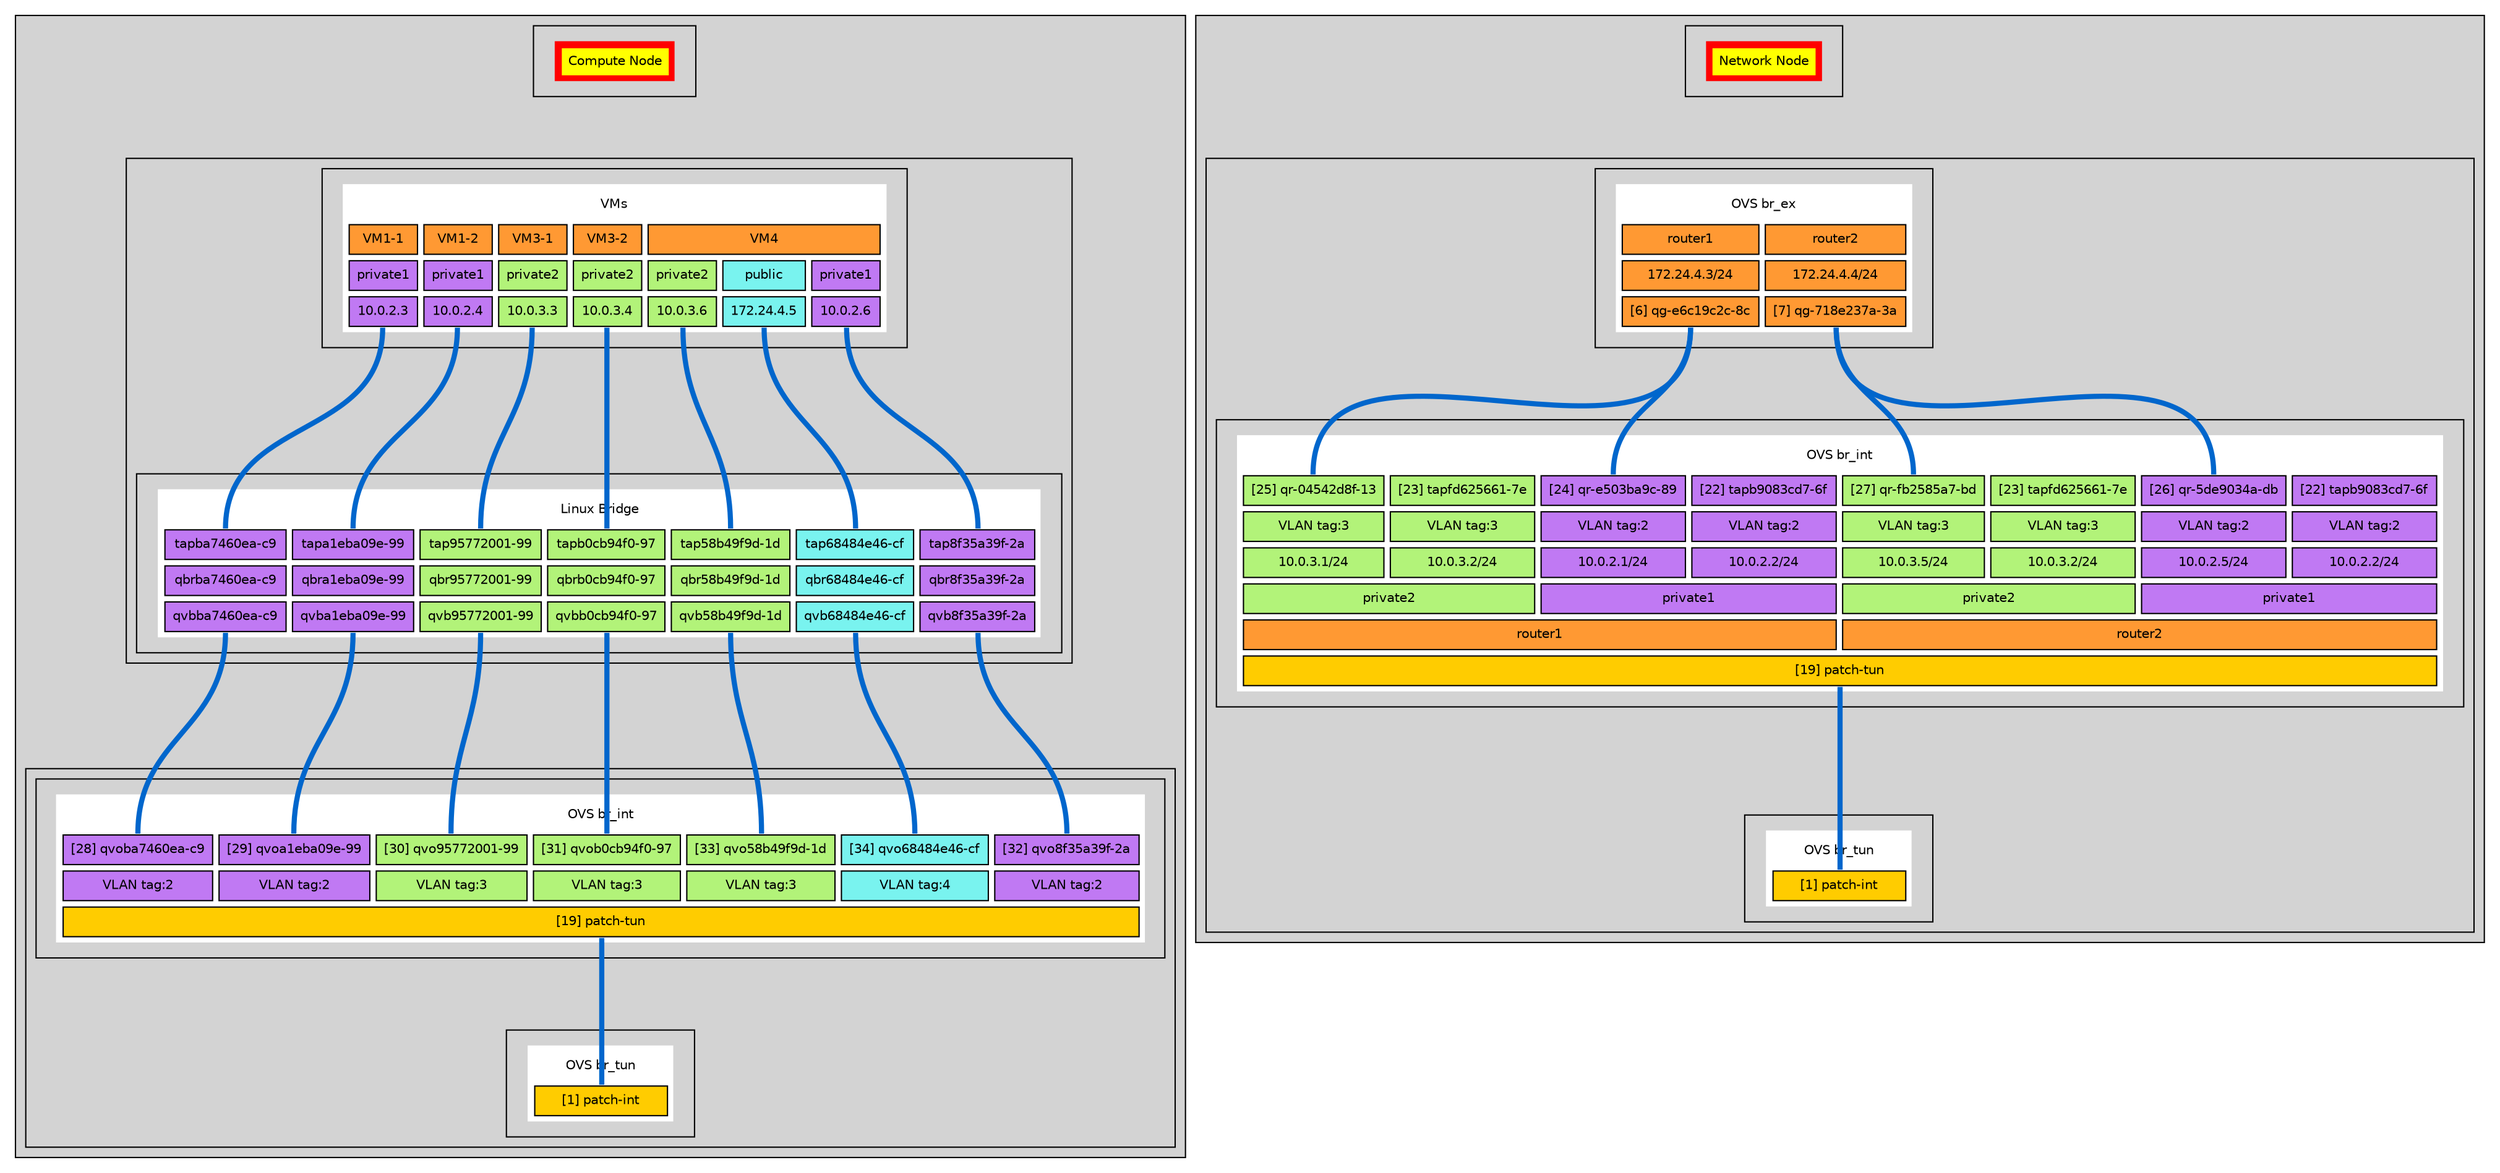 digraph DON_DON {
graph [fontsize=10 fontname="Helvetica"];
node [fontsize=10 fontname="Helvetica"];
rankdir = TB;
ranksep = 1;
concentrate = true;
compound = true;
edge [dir=none]

subgraph cluster_DONComputeNode {
style=filled
subgraph cluster_ComputeNode {
ComputeNode [ shape = plaintext, label = <
<TABLE BORDER="0" CELLBORDER="1" CELLSPACING="5" CELLPADDING="5" BGCOLOR="red">
<TR>
<TD COLSPAN="1" BORDER="0" BGCOLOR="yellow" PORT="ComputeNode">Compute Node</TD>
</TR>
</TABLE>>];

}

subgraph cluster_Nova {
style=filled
subgraph cluster_VMs {
VMs [ shape = plaintext, label = <
<TABLE BORDER="0" CELLBORDER="1" CELLSPACING="5" CELLPADDING="5" BGCOLOR="white">
<TR>
<TD COLSPAN="7" BORDER="0" BGCOLOR="white" PORT="VMs">VMs</TD>
</TR>
<TR>
<TD ROWSPAN="1" COLSPAN="1" BGCOLOR="#ff9933">VM1-1</TD>
<TD ROWSPAN="1" COLSPAN="1" BGCOLOR="#ff9933">VM1-2</TD>
<TD ROWSPAN="1" COLSPAN="1" BGCOLOR="#ff9933">VM3-1</TD>
<TD ROWSPAN="1" COLSPAN="1" BGCOLOR="#ff9933">VM3-2</TD>
<TD ROWSPAN="1" COLSPAN="3" BGCOLOR="#ff9933">VM4</TD>
</TR>
<TR>
<TD ROWSPAN="1" COLSPAN="1" BGCOLOR="#c079f3">private1</TD>
<TD ROWSPAN="1" COLSPAN="1" BGCOLOR="#c079f3">private1</TD>
<TD ROWSPAN="1" COLSPAN="1" BGCOLOR="#b2f379">private2</TD>
<TD ROWSPAN="1" COLSPAN="1" BGCOLOR="#b2f379">private2</TD>
<TD ROWSPAN="1" COLSPAN="1" BGCOLOR="#b2f379">private2</TD>
<TD ROWSPAN="1" COLSPAN="1" BGCOLOR="#79f3ef">public</TD>
<TD ROWSPAN="1" COLSPAN="1" BGCOLOR="#c079f3">private1</TD>
</TR>
<TR>
<TD ROWSPAN="1" COLSPAN="1" BGCOLOR="#c079f3" PORT="10023">10.0.2.3</TD>
<TD ROWSPAN="1" COLSPAN="1" BGCOLOR="#c079f3" PORT="10024">10.0.2.4</TD>
<TD ROWSPAN="1" COLSPAN="1" BGCOLOR="#b2f379" PORT="10033">10.0.3.3</TD>
<TD ROWSPAN="1" COLSPAN="1" BGCOLOR="#b2f379" PORT="10034">10.0.3.4</TD>
<TD ROWSPAN="1" COLSPAN="1" BGCOLOR="#b2f379" PORT="10036">10.0.3.6</TD>
<TD ROWSPAN="1" COLSPAN="1" BGCOLOR="#79f3ef" PORT="1722445">172.24.4.5</TD>
<TD ROWSPAN="1" COLSPAN="1" BGCOLOR="#c079f3" PORT="10026">10.0.2.6</TD>
</TR>
</TABLE>>];

}

subgraph cluster_LinuxBridge {
LinuxBridge [ shape = plaintext, label = <
<TABLE BORDER="0" CELLBORDER="1" CELLSPACING="5" CELLPADDING="5" BGCOLOR="white">
<TR>
<TD COLSPAN="7" BORDER="0" BGCOLOR="white" PORT="LinuxBridge">Linux Bridge</TD>
</TR>
<TR>
<TD ROWSPAN="1" COLSPAN="1" BGCOLOR="#c079f3" PORT="tapba7460ea_c9">tapba7460ea-c9</TD>
<TD ROWSPAN="1" COLSPAN="1" BGCOLOR="#c079f3" PORT="tapa1eba09e_99">tapa1eba09e-99</TD>
<TD ROWSPAN="1" COLSPAN="1" BGCOLOR="#b2f379" PORT="tap95772001_99">tap95772001-99</TD>
<TD ROWSPAN="1" COLSPAN="1" BGCOLOR="#b2f379" PORT="tapb0cb94f0_97">tapb0cb94f0-97</TD>
<TD ROWSPAN="1" COLSPAN="1" BGCOLOR="#b2f379" PORT="tap58b49f9d_1d">tap58b49f9d-1d</TD>
<TD ROWSPAN="1" COLSPAN="1" BGCOLOR="#79f3ef" PORT="tap68484e46_cf">tap68484e46-cf</TD>
<TD ROWSPAN="1" COLSPAN="1" BGCOLOR="#c079f3" PORT="tap8f35a39f_2a">tap8f35a39f-2a</TD>
</TR>
<TR>
<TD ROWSPAN="1" COLSPAN="1" BGCOLOR="#c079f3" PORT="qbrba7460ea_c9">qbrba7460ea-c9</TD>
<TD ROWSPAN="1" COLSPAN="1" BGCOLOR="#c079f3" PORT="qbra1eba09e_99">qbra1eba09e-99</TD>
<TD ROWSPAN="1" COLSPAN="1" BGCOLOR="#b2f379" PORT="qbr95772001_99">qbr95772001-99</TD>
<TD ROWSPAN="1" COLSPAN="1" BGCOLOR="#b2f379" PORT="qbrb0cb94f0_97">qbrb0cb94f0-97</TD>
<TD ROWSPAN="1" COLSPAN="1" BGCOLOR="#b2f379" PORT="qbr58b49f9d_1d">qbr58b49f9d-1d</TD>
<TD ROWSPAN="1" COLSPAN="1" BGCOLOR="#79f3ef" PORT="qbr68484e46_cf">qbr68484e46-cf</TD>
<TD ROWSPAN="1" COLSPAN="1" BGCOLOR="#c079f3" PORT="qbr8f35a39f_2a">qbr8f35a39f-2a</TD>
</TR>
<TR>
<TD ROWSPAN="1" COLSPAN="1" BGCOLOR="#c079f3" PORT="qvbba7460ea_c9">qvbba7460ea-c9</TD>
<TD ROWSPAN="1" COLSPAN="1" BGCOLOR="#c079f3" PORT="qvba1eba09e_99">qvba1eba09e-99</TD>
<TD ROWSPAN="1" COLSPAN="1" BGCOLOR="#b2f379" PORT="qvb95772001_99">qvb95772001-99</TD>
<TD ROWSPAN="1" COLSPAN="1" BGCOLOR="#b2f379" PORT="qvbb0cb94f0_97">qvbb0cb94f0-97</TD>
<TD ROWSPAN="1" COLSPAN="1" BGCOLOR="#b2f379" PORT="qvb58b49f9d_1d">qvb58b49f9d-1d</TD>
<TD ROWSPAN="1" COLSPAN="1" BGCOLOR="#79f3ef" PORT="qvb68484e46_cf">qvb68484e46-cf</TD>
<TD ROWSPAN="1" COLSPAN="1" BGCOLOR="#c079f3" PORT="qvb8f35a39f_2a">qvb8f35a39f-2a</TD>
</TR>
</TABLE>>];

}

}

subgraph cluster_OVS {
style=filled
subgraph cluster_compute_br_int {
compute_br_int [ shape = plaintext, label = <
<TABLE BORDER="0" CELLBORDER="1" CELLSPACING="5" CELLPADDING="5" BGCOLOR="white">
<TR>
<TD COLSPAN="7" BORDER="0" BGCOLOR="white" PORT="OVSbr_int">OVS br_int</TD>
</TR>
<TR>
<TD ROWSPAN="1" COLSPAN="1" BGCOLOR="#c079f3" PORT="qvoba7460ea_c9">[28] qvoba7460ea-c9</TD>
<TD ROWSPAN="1" COLSPAN="1" BGCOLOR="#c079f3" PORT="qvoa1eba09e_99">[29] qvoa1eba09e-99</TD>
<TD ROWSPAN="1" COLSPAN="1" BGCOLOR="#b2f379" PORT="qvo95772001_99">[30] qvo95772001-99</TD>
<TD ROWSPAN="1" COLSPAN="1" BGCOLOR="#b2f379" PORT="qvob0cb94f0_97">[31] qvob0cb94f0-97</TD>
<TD ROWSPAN="1" COLSPAN="1" BGCOLOR="#b2f379" PORT="qvo58b49f9d_1d">[33] qvo58b49f9d-1d</TD>
<TD ROWSPAN="1" COLSPAN="1" BGCOLOR="#79f3ef" PORT="qvo68484e46_cf">[34] qvo68484e46-cf</TD>
<TD ROWSPAN="1" COLSPAN="1" BGCOLOR="#c079f3" PORT="qvo8f35a39f_2a">[32] qvo8f35a39f-2a</TD>
</TR>
<TR>
<TD ROWSPAN="1" COLSPAN="1" BGCOLOR="#c079f3" PORT="qvoba7460ea_c9tag_2">VLAN tag:2</TD>
<TD ROWSPAN="1" COLSPAN="1" BGCOLOR="#c079f3" PORT="qvoa1eba09e_99tag_2">VLAN tag:2</TD>
<TD ROWSPAN="1" COLSPAN="1" BGCOLOR="#b2f379" PORT="qvo95772001_99tag_3">VLAN tag:3</TD>
<TD ROWSPAN="1" COLSPAN="1" BGCOLOR="#b2f379" PORT="qvob0cb94f0_97tag_3">VLAN tag:3</TD>
<TD ROWSPAN="1" COLSPAN="1" BGCOLOR="#b2f379" PORT="qvo58b49f9d_1dtag_3">VLAN tag:3</TD>
<TD ROWSPAN="1" COLSPAN="1" BGCOLOR="#79f3ef" PORT="qvo68484e46_cftag_4">VLAN tag:4</TD>
<TD ROWSPAN="1" COLSPAN="1" BGCOLOR="#c079f3" PORT="qvo8f35a39f_2atag_2">VLAN tag:2</TD>
</TR>
<TR>
<TD ROWSPAN="1" COLSPAN="7" BGCOLOR="#ffcc00" PORT="patch_tun">[19] patch-tun</TD>
</TR>
</TABLE>>];

}

subgraph cluster_compute_br_tun {
compute_br_tun [ shape = plaintext, label = <
<TABLE BORDER="0" CELLBORDER="1" CELLSPACING="5" CELLPADDING="5" BGCOLOR="white">
<TR>
<TD COLSPAN="7" BORDER="0" BGCOLOR="white" PORT="OVSbr_tun">OVS br_tun</TD>
</TR>
<TR>
<TD ROWSPAN="1" COLSPAN="7" BGCOLOR="#ffcc00" PORT="patch_int">[1] patch-int</TD>
</TR>
</TABLE>>];

}

}

ComputeNode:s -> VMs:n [color = "#0066cc", penwidth = "4", style="invis"]
VMs:10023:s -> LinuxBridge:tapba7460ea_c9:n [color = "#0066cc", penwidth = "4"]
VMs:10024:s -> LinuxBridge:tapa1eba09e_99:n [color = "#0066cc", penwidth = "4"]
VMs:10033:s -> LinuxBridge:tap95772001_99:n [color = "#0066cc", penwidth = "4"]
VMs:10034:s -> LinuxBridge:tapb0cb94f0_97:n [color = "#0066cc", penwidth = "4"]
VMs:10036:s -> LinuxBridge:tap58b49f9d_1d:n [color = "#0066cc", penwidth = "4"]
VMs:1722445:s -> LinuxBridge:tap68484e46_cf:n [color = "#0066cc", penwidth = "4"]
VMs:10026:s -> LinuxBridge:tap8f35a39f_2a:n [color = "#0066cc", penwidth = "4"]
LinuxBridge:qvbba7460ea_c9:s -> compute_br_int:qvoba7460ea_c9:n [color = "#0066cc", penwidth = "4"]
LinuxBridge:qvba1eba09e_99:s -> compute_br_int:qvoa1eba09e_99:n [color = "#0066cc", penwidth = "4"]
LinuxBridge:qvb95772001_99:s -> compute_br_int:qvo95772001_99:n [color = "#0066cc", penwidth = "4"]
LinuxBridge:qvbb0cb94f0_97:s -> compute_br_int:qvob0cb94f0_97:n [color = "#0066cc", penwidth = "4"]
LinuxBridge:qvb58b49f9d_1d:s -> compute_br_int:qvo58b49f9d_1d:n [color = "#0066cc", penwidth = "4"]
LinuxBridge:qvb68484e46_cf:s -> compute_br_int:qvo68484e46_cf:n [color = "#0066cc", penwidth = "4"]
LinuxBridge:qvb8f35a39f_2a:s -> compute_br_int:qvo8f35a39f_2a:n [color = "#0066cc", penwidth = "4"]
compute_br_int:patch_tun:s -> compute_br_tun:patch_int:n [color = "#0066cc", penwidth = "4"]
}

subgraph cluster_DONNetworkNode {
style=filled
subgraph cluster_NetworkNode {
NetworkNode [ shape = plaintext, label = <
<TABLE BORDER="0" CELLBORDER="1" CELLSPACING="5" CELLPADDING="5" BGCOLOR="red">
<TR>
<TD COLSPAN="1" BORDER="0" BGCOLOR="yellow" PORT="NetworkNode">Network Node</TD>
</TR>
</TABLE>>];

}

subgraph cluster_OVS {
style=filled
subgraph cluster_br_ex {
br_ex [ shape = plaintext, label = <
<TABLE BORDER="0" CELLBORDER="1" CELLSPACING="5" CELLPADDING="5" BGCOLOR="white">
<TR>
<TD COLSPAN="2" BORDER="0" BGCOLOR="white" PORT="OVSbr_ex">OVS br_ex</TD>
</TR>
<TR>
<TD ROWSPAN="1" COLSPAN="1" BGCOLOR="#ff9933" PORT="router1">router1</TD>
<TD ROWSPAN="1" COLSPAN="1" BGCOLOR="#ff9933" PORT="router2">router2</TD>
</TR>
<TR>
<TD ROWSPAN="1" COLSPAN="1" BGCOLOR="#ff9933" PORT="172.24.4.3/24">172.24.4.3/24</TD>
<TD ROWSPAN="1" COLSPAN="1" BGCOLOR="#ff9933" PORT="172.24.4.4/24">172.24.4.4/24</TD>
</TR>
<TR>
<TD ROWSPAN="1" COLSPAN="1" BGCOLOR="#ff9933" PORT="qg_e6c19c2c_8c">[6] qg-e6c19c2c-8c</TD>
<TD ROWSPAN="1" COLSPAN="1" BGCOLOR="#ff9933" PORT="qg_718e237a_3a">[7] qg-718e237a-3a</TD>
</TR>
</TABLE>>];

}

subgraph cluster_network_br_int {
network_br_int [ shape = plaintext, label = <
<TABLE BORDER="0" CELLBORDER="1" CELLSPACING="5" CELLPADDING="5" BGCOLOR="white">
<TR>
<TD COLSPAN="8" BORDER="0" BGCOLOR="white" PORT="OVSbr_int">OVS br_int</TD>
</TR>
<TR>
<TD ROWSPAN="1" COLSPAN="1" BGCOLOR="#b2f379" PORT="qr_04542d8f_13">[25] qr-04542d8f-13</TD>
<TD ROWSPAN="1" COLSPAN="1" BGCOLOR="#b2f379" PORT="tapfd625661_7e">[23] tapfd625661-7e</TD>
<TD ROWSPAN="1" COLSPAN="1" BGCOLOR="#c079f3" PORT="qr_e503ba9c_89">[24] qr-e503ba9c-89</TD>
<TD ROWSPAN="1" COLSPAN="1" BGCOLOR="#c079f3" PORT="tapb9083cd7_6f">[22] tapb9083cd7-6f</TD>
<TD ROWSPAN="1" COLSPAN="1" BGCOLOR="#b2f379" PORT="qr_fb2585a7_bd">[27] qr-fb2585a7-bd</TD>
<TD ROWSPAN="1" COLSPAN="1" BGCOLOR="#b2f379" PORT="tapfd625661_7e">[23] tapfd625661-7e</TD>
<TD ROWSPAN="1" COLSPAN="1" BGCOLOR="#c079f3" PORT="qr_5de9034a_db">[26] qr-5de9034a-db</TD>
<TD ROWSPAN="1" COLSPAN="1" BGCOLOR="#c079f3" PORT="tapb9083cd7_6f">[22] tapb9083cd7-6f</TD>
</TR>
<TR>
<TD ROWSPAN="1" COLSPAN="1" BGCOLOR="#b2f379" PORT="qr_04542d8f_13tag_3">VLAN tag:3</TD>
<TD ROWSPAN="1" COLSPAN="1" BGCOLOR="#b2f379" PORT="tapfd625661_7etag_3">VLAN tag:3</TD>
<TD ROWSPAN="1" COLSPAN="1" BGCOLOR="#c079f3" PORT="qr_e503ba9c_89tag_2">VLAN tag:2</TD>
<TD ROWSPAN="1" COLSPAN="1" BGCOLOR="#c079f3" PORT="tapb9083cd7_6ftag_2">VLAN tag:2</TD>
<TD ROWSPAN="1" COLSPAN="1" BGCOLOR="#b2f379" PORT="qr_fb2585a7_bdtag_3">VLAN tag:3</TD>
<TD ROWSPAN="1" COLSPAN="1" BGCOLOR="#b2f379" PORT="tapfd625661_7etag_3">VLAN tag:3</TD>
<TD ROWSPAN="1" COLSPAN="1" BGCOLOR="#c079f3" PORT="qr_5de9034a_dbtag_2">VLAN tag:2</TD>
<TD ROWSPAN="1" COLSPAN="1" BGCOLOR="#c079f3" PORT="tapb9083cd7_6ftag_2">VLAN tag:2</TD>
</TR>
<TR>
<TD ROWSPAN="1" COLSPAN="1" BGCOLOR="#b2f379" PORT="qr_04542d8f_1310.0.3.1/24">10.0.3.1/24</TD>
<TD ROWSPAN="1" COLSPAN="1" BGCOLOR="#b2f379" PORT="tapfd625661_7e10.0.3.2/24">10.0.3.2/24</TD>
<TD ROWSPAN="1" COLSPAN="1" BGCOLOR="#c079f3" PORT="qr_e503ba9c_8910.0.2.1/24">10.0.2.1/24</TD>
<TD ROWSPAN="1" COLSPAN="1" BGCOLOR="#c079f3" PORT="tapb9083cd7_6f10.0.2.2/24">10.0.2.2/24</TD>
<TD ROWSPAN="1" COLSPAN="1" BGCOLOR="#b2f379" PORT="qr_fb2585a7_bd10.0.3.5/24">10.0.3.5/24</TD>
<TD ROWSPAN="1" COLSPAN="1" BGCOLOR="#b2f379" PORT="tapfd625661_7e10.0.3.2/24">10.0.3.2/24</TD>
<TD ROWSPAN="1" COLSPAN="1" BGCOLOR="#c079f3" PORT="qr_5de9034a_db10.0.2.5/24">10.0.2.5/24</TD>
<TD ROWSPAN="1" COLSPAN="1" BGCOLOR="#c079f3" PORT="tapb9083cd7_6f10.0.2.2/24">10.0.2.2/24</TD>
</TR>
<TR>
<TD ROWSPAN="1" COLSPAN="2" BGCOLOR="#b2f379" PORT="private2">private2</TD>
<TD ROWSPAN="1" COLSPAN="2" BGCOLOR="#c079f3" PORT="private1">private1</TD>
<TD ROWSPAN="1" COLSPAN="2" BGCOLOR="#b2f379" PORT="private2">private2</TD>
<TD ROWSPAN="1" COLSPAN="2" BGCOLOR="#c079f3" PORT="private1">private1</TD>
</TR>
<TR>
<TD ROWSPAN="1" COLSPAN="4" BGCOLOR="#ff9933" PORT="router1">router1</TD>
<TD ROWSPAN="1" COLSPAN="4" BGCOLOR="#ff9933" PORT="router2">router2</TD>
</TR>
<TR>
<TD ROWSPAN="1" COLSPAN="8" BGCOLOR="#ffcc00" PORT="patch_tun">[19] patch-tun</TD>
</TR>
</TABLE>>];

}

subgraph cluster_network_br_tun {
network_br_tun [ shape = plaintext, label = <
<TABLE BORDER="0" CELLBORDER="1" CELLSPACING="5" CELLPADDING="5" BGCOLOR="white">
<TR>
<TD COLSPAN="7" BORDER="0" BGCOLOR="white" PORT="OVSbr_tun">OVS br_tun</TD>
</TR>
<TR>
<TD ROWSPAN="1" COLSPAN="7" BGCOLOR="#ffcc00" PORT="patch_int">[1] patch-int</TD>
</TR>
</TABLE>>];

}

}

NetworkNode:s -> br_ex:n [color = "#0066cc", penwidth = "4", style="invis"]
network_br_int:patch_tun:s -> network_br_tun:patch_int:n [color = "#0066cc", penwidth = "4"]
br_ex:qg_e6c19c2c_8c:s -> network_br_int:qr_04542d8f_13:n [color = "#0066cc", penwidth = "4"]
br_ex:qg_e6c19c2c_8c:s -> network_br_int:qr_e503ba9c_89:n [color = "#0066cc", penwidth = "4"]
br_ex:qg_718e237a_3a:s -> network_br_int:qr_fb2585a7_bd:n [color = "#0066cc", penwidth = "4"]
br_ex:qg_718e237a_3a:s -> network_br_int:qr_5de9034a_db:n [color = "#0066cc", penwidth = "4"]
}


}

